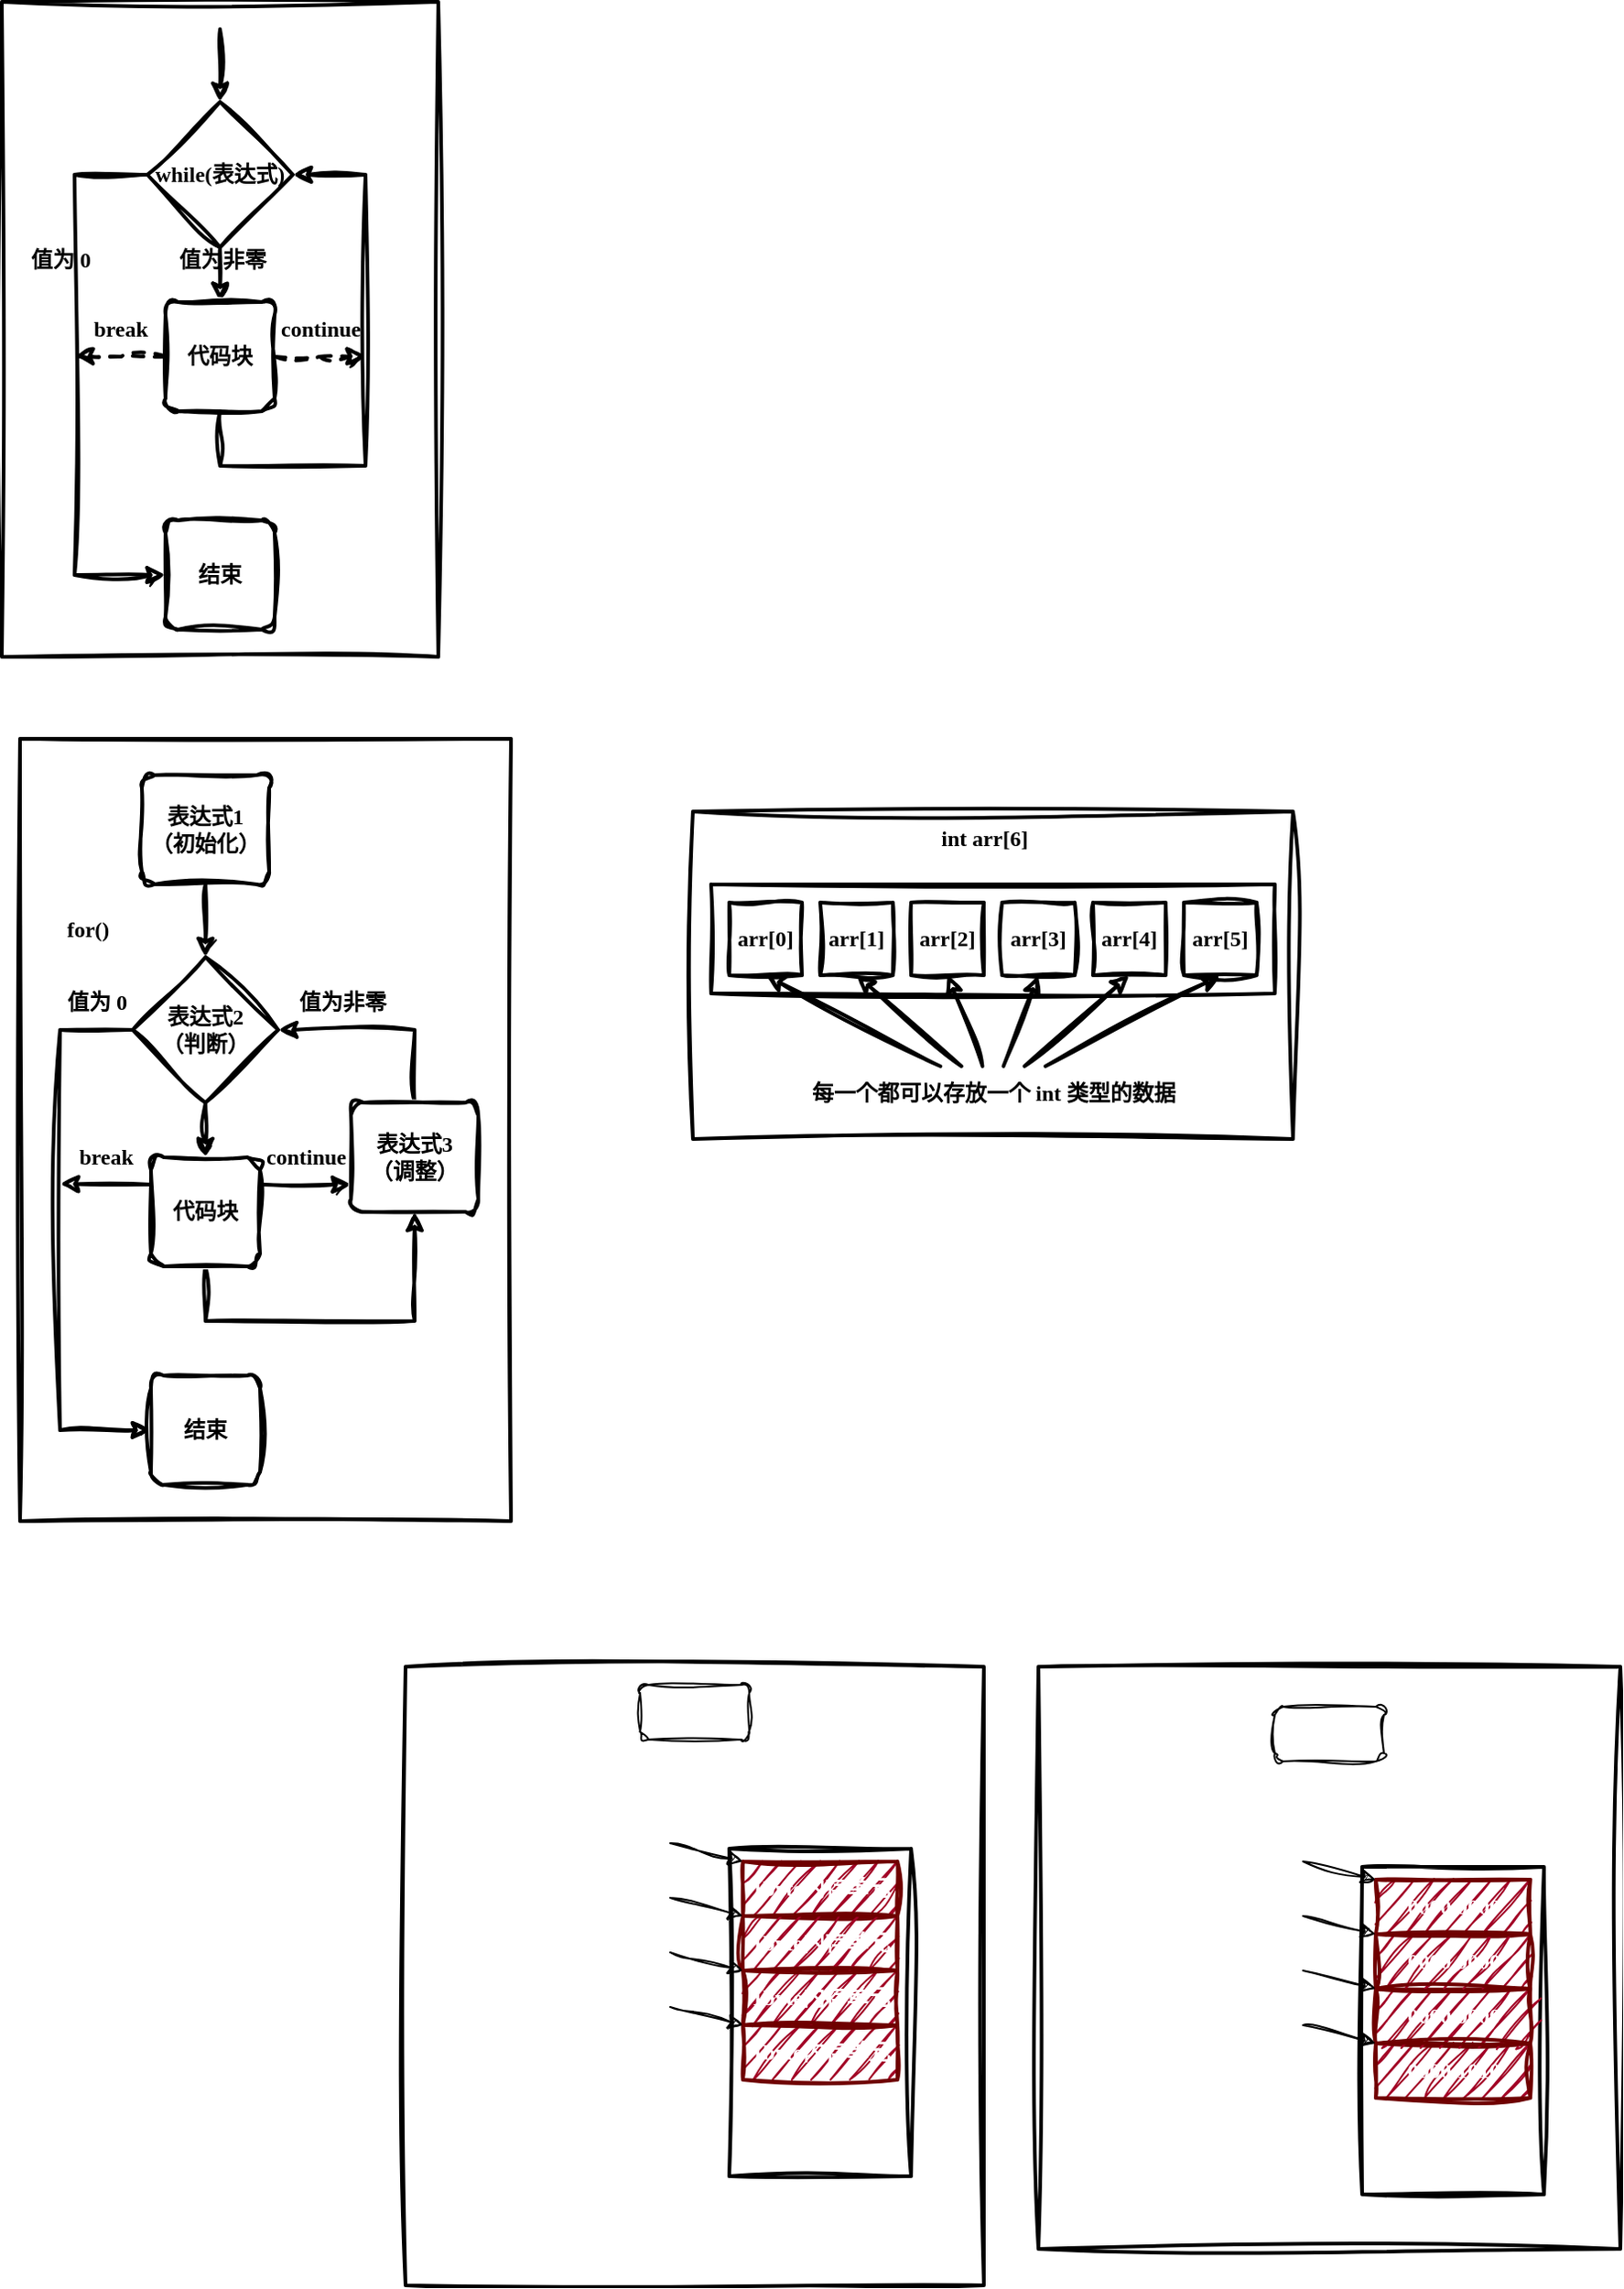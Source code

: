 <mxfile version="22.1.2" type="device">
  <diagram id="VpbXhYKfguBQtt2tWafs" name="第 1 页">
    <mxGraphModel dx="996" dy="689" grid="1" gridSize="10" guides="1" tooltips="1" connect="1" arrows="1" fold="1" page="1" pageScale="1" pageWidth="50000" pageHeight="50000" math="0" shadow="0">
      <root>
        <mxCell id="0" />
        <mxCell id="1" parent="0" />
        <mxCell id="12ClZsRuiTGmP-zSrISk-37" value="" style="rounded=0;whiteSpace=wrap;html=1;strokeWidth=2;fontFamily=Comic Sans MS;fontStyle=1;sketch=1;curveFitting=1;jiggle=2;fontColor=#FFFFFF;" vertex="1" parent="1">
          <mxGeometry x="770" y="1100" width="320" height="320" as="geometry" />
        </mxCell>
        <mxCell id="12ClZsRuiTGmP-zSrISk-38" value="" style="rounded=0;whiteSpace=wrap;html=1;strokeWidth=2;fontFamily=Comic Sans MS;fontStyle=1;sketch=1;curveFitting=1;jiggle=2;fontColor=#FFFFFF;" vertex="1" parent="1">
          <mxGeometry x="948" y="1210" width="100" height="180" as="geometry" />
        </mxCell>
        <mxCell id="12ClZsRuiTGmP-zSrISk-39" value="0000 0000" style="rounded=0;whiteSpace=wrap;html=1;strokeWidth=2;fontFamily=Comic Sans MS;fontStyle=1;sketch=1;curveFitting=1;jiggle=2;fillColor=#a20025;fontColor=#FFFFFF;strokeColor=#6F0000;" vertex="1" parent="1">
          <mxGeometry x="955.5" y="1217" width="85" height="30" as="geometry" />
        </mxCell>
        <mxCell id="12ClZsRuiTGmP-zSrISk-40" value="0000 1010" style="rounded=0;whiteSpace=wrap;html=1;strokeWidth=2;fontFamily=Comic Sans MS;fontStyle=1;sketch=1;curveFitting=1;jiggle=2;fillColor=#a20025;fontColor=#FFFFFF;strokeColor=#6F0000;" vertex="1" parent="1">
          <mxGeometry x="955.5" y="1307" width="85" height="30" as="geometry" />
        </mxCell>
        <mxCell id="12ClZsRuiTGmP-zSrISk-41" value="0000 0000" style="rounded=0;whiteSpace=wrap;html=1;strokeWidth=2;fontFamily=Comic Sans MS;fontStyle=1;sketch=1;curveFitting=1;jiggle=2;fillColor=#a20025;fontColor=#FFFFFF;strokeColor=#6F0000;" vertex="1" parent="1">
          <mxGeometry x="955.5" y="1277" width="85" height="30" as="geometry" />
        </mxCell>
        <mxCell id="12ClZsRuiTGmP-zSrISk-42" value="0000 0000" style="rounded=0;whiteSpace=wrap;html=1;strokeWidth=2;fontFamily=Comic Sans MS;fontStyle=1;sketch=1;curveFitting=1;jiggle=2;fillColor=#a20025;fontColor=#FFFFFF;strokeColor=#6F0000;" vertex="1" parent="1">
          <mxGeometry x="955.5" y="1247" width="85" height="30" as="geometry" />
        </mxCell>
        <mxCell id="12ClZsRuiTGmP-zSrISk-45" value="" style="edgeStyle=none;orthogonalLoop=1;jettySize=auto;html=1;rounded=0;entryX=0;entryY=0;entryDx=0;entryDy=0;sketch=1;curveFitting=1;jiggle=2;fontColor=#FFFFFF;" edge="1" parent="1">
          <mxGeometry width="100" relative="1" as="geometry">
            <mxPoint x="915.5" y="1207" as="sourcePoint" />
            <mxPoint x="955.5" y="1217" as="targetPoint" />
            <Array as="points" />
          </mxGeometry>
        </mxCell>
        <mxCell id="12ClZsRuiTGmP-zSrISk-46" value="" style="edgeStyle=none;orthogonalLoop=1;jettySize=auto;html=1;rounded=0;entryX=0;entryY=0;entryDx=0;entryDy=0;sketch=1;curveFitting=1;jiggle=2;fontColor=#FFFFFF;" edge="1" parent="1">
          <mxGeometry width="100" relative="1" as="geometry">
            <mxPoint x="915.5" y="1237" as="sourcePoint" />
            <mxPoint x="955.5" y="1247" as="targetPoint" />
            <Array as="points" />
          </mxGeometry>
        </mxCell>
        <mxCell id="12ClZsRuiTGmP-zSrISk-47" value="" style="edgeStyle=none;orthogonalLoop=1;jettySize=auto;html=1;rounded=0;entryX=0;entryY=0;entryDx=0;entryDy=0;sketch=1;curveFitting=1;jiggle=2;fontColor=#FFFFFF;" edge="1" parent="1">
          <mxGeometry width="100" relative="1" as="geometry">
            <mxPoint x="915.5" y="1267" as="sourcePoint" />
            <mxPoint x="955.5" y="1277" as="targetPoint" />
            <Array as="points" />
          </mxGeometry>
        </mxCell>
        <mxCell id="12ClZsRuiTGmP-zSrISk-48" value="" style="edgeStyle=none;orthogonalLoop=1;jettySize=auto;html=1;rounded=0;entryX=0;entryY=0;entryDx=0;entryDy=0;sketch=1;curveFitting=1;jiggle=2;fontColor=#FFFFFF;" edge="1" parent="1">
          <mxGeometry width="100" relative="1" as="geometry">
            <mxPoint x="915.5" y="1297" as="sourcePoint" />
            <mxPoint x="955.5" y="1307" as="targetPoint" />
            <Array as="points" />
          </mxGeometry>
        </mxCell>
        <mxCell id="12ClZsRuiTGmP-zSrISk-49" value="&lt;font face=&quot;Comic Sans MS&quot;&gt;地址: 0xffff fff1&lt;br&gt;&lt;/font&gt;" style="text;html=1;align=center;verticalAlign=middle;resizable=0;points=[];autosize=1;strokeColor=none;fillColor=none;fontStyle=1;fontColor=#FFFFFF;" vertex="1" parent="1">
          <mxGeometry x="798" y="1192" width="130" height="30" as="geometry" />
        </mxCell>
        <mxCell id="12ClZsRuiTGmP-zSrISk-50" value="地址:&amp;nbsp;&lt;font face=&quot;Comic Sans MS&quot;&gt;0xffff fff2&lt;br&gt;&lt;/font&gt;" style="text;html=1;align=center;verticalAlign=middle;resizable=0;points=[];autosize=1;strokeColor=none;fillColor=none;fontStyle=1;fontColor=#FFFFFF;" vertex="1" parent="1">
          <mxGeometry x="803" y="1222" width="120" height="30" as="geometry" />
        </mxCell>
        <mxCell id="12ClZsRuiTGmP-zSrISk-51" value="地址:&amp;nbsp;&lt;font face=&quot;Comic Sans MS&quot;&gt;0xffff fff3&lt;br&gt;&lt;/font&gt;" style="text;html=1;align=center;verticalAlign=middle;resizable=0;points=[];autosize=1;strokeColor=none;fillColor=none;fontStyle=1;fontColor=#FFFFFF;" vertex="1" parent="1">
          <mxGeometry x="803" y="1252" width="120" height="30" as="geometry" />
        </mxCell>
        <mxCell id="12ClZsRuiTGmP-zSrISk-52" value="地址:&amp;nbsp;&lt;font face=&quot;Comic Sans MS&quot;&gt;0xffff fff4&lt;br&gt;&lt;/font&gt;" style="text;html=1;align=center;verticalAlign=middle;resizable=0;points=[];autosize=1;strokeColor=none;fillColor=none;fontStyle=1;fontColor=#FFFFFF;" vertex="1" parent="1">
          <mxGeometry x="803" y="1282" width="120" height="30" as="geometry" />
        </mxCell>
        <mxCell id="12ClZsRuiTGmP-zSrISk-53" value="&lt;b&gt;4G内存条&lt;/b&gt;" style="text;html=1;align=center;verticalAlign=middle;resizable=0;points=[];autosize=1;strokeColor=none;fillColor=none;fontFamily=Comic Sans MS;fontColor=#FFFFFF;" vertex="1" parent="1">
          <mxGeometry x="960.5" y="1350" width="70" height="30" as="geometry" />
        </mxCell>
        <mxCell id="12ClZsRuiTGmP-zSrISk-34" value="" style="rounded=0;whiteSpace=wrap;html=1;strokeWidth=2;fontFamily=Comic Sans MS;fontStyle=1;sketch=1;curveFitting=1;jiggle=2;fontColor=#FFFFFF;" vertex="1" parent="1">
          <mxGeometry x="422" y="1100" width="318" height="340" as="geometry" />
        </mxCell>
        <mxCell id="12ClZsRuiTGmP-zSrISk-1" value="" style="rounded=0;whiteSpace=wrap;html=1;strokeWidth=2;fontFamily=Comic Sans MS;fontStyle=1;sketch=1;curveFitting=1;jiggle=2;fontColor=#FFFFFF;" vertex="1" parent="1">
          <mxGeometry x="600" y="1200" width="100" height="180" as="geometry" />
        </mxCell>
        <mxCell id="Fh5ZQbn-1DKgCIVVcNkT-3" value="" style="rounded=0;whiteSpace=wrap;html=1;strokeWidth=2;fontFamily=Comic Sans MS;fontStyle=1;sketch=1;curveFitting=1;jiggle=2;" parent="1" vertex="1">
          <mxGeometry x="210" y="590" width="270" height="430" as="geometry" />
        </mxCell>
        <mxCell id="Fh5ZQbn-1DKgCIVVcNkT-2" value="" style="rounded=0;whiteSpace=wrap;html=1;strokeWidth=2;fontFamily=Comic Sans MS;fontStyle=1;sketch=1;curveFitting=1;jiggle=2;" parent="1" vertex="1">
          <mxGeometry x="200" y="185" width="240" height="360" as="geometry" />
        </mxCell>
        <mxCell id="Fh5ZQbn-1DKgCIVVcNkT-1" value="" style="rounded=0;whiteSpace=wrap;html=1;strokeWidth=2;fontFamily=Comic Sans MS;fontStyle=1;sketch=1;curveFitting=1;jiggle=2;" parent="1" vertex="1">
          <mxGeometry x="580" y="630" width="330" height="180" as="geometry" />
        </mxCell>
        <mxCell id="gVhbWSDda5ePllrdZrCx-3" value="" style="rounded=0;whiteSpace=wrap;html=1;strokeWidth=2;fontFamily=Comic Sans MS;fontStyle=1;sketch=1;curveFitting=1;jiggle=2;" parent="1" vertex="1">
          <mxGeometry x="590" y="670" width="310" height="60" as="geometry" />
        </mxCell>
        <mxCell id="IA8l7WBk2pHT-wUoN89k-16" style="rounded=0;orthogonalLoop=1;jettySize=auto;html=1;exitX=0.5;exitY=1;exitDx=0;exitDy=0;exitPerimeter=0;entryX=0.5;entryY=0;entryDx=0;entryDy=0;strokeWidth=2;fontFamily=Comic Sans MS;fontStyle=1;sketch=1;curveFitting=1;jiggle=2;" parent="1" source="IA8l7WBk2pHT-wUoN89k-11" target="IA8l7WBk2pHT-wUoN89k-20" edge="1">
          <mxGeometry relative="1" as="geometry">
            <mxPoint x="320" y="390" as="targetPoint" />
          </mxGeometry>
        </mxCell>
        <mxCell id="IA8l7WBk2pHT-wUoN89k-17" style="rounded=0;orthogonalLoop=1;jettySize=auto;html=1;strokeWidth=2;entryX=1;entryY=0.5;entryDx=0;entryDy=0;fontFamily=Comic Sans MS;fontStyle=1;entryPerimeter=0;exitX=0.5;exitY=1;exitDx=0;exitDy=0;sketch=1;curveFitting=1;jiggle=2;" parent="1" source="IA8l7WBk2pHT-wUoN89k-20" target="IA8l7WBk2pHT-wUoN89k-11" edge="1">
          <mxGeometry relative="1" as="geometry">
            <mxPoint x="320" y="440" as="sourcePoint" />
            <mxPoint x="440" y="460" as="targetPoint" />
            <Array as="points">
              <mxPoint x="320" y="440" />
              <mxPoint x="400" y="440" />
              <mxPoint x="400" y="280" />
            </Array>
          </mxGeometry>
        </mxCell>
        <mxCell id="IA8l7WBk2pHT-wUoN89k-11" value="while(表达式)" style="strokeWidth=2;html=1;shape=mxgraph.flowchart.decision;whiteSpace=wrap;fontFamily=Comic Sans MS;fontStyle=1;sketch=1;curveFitting=1;jiggle=2;" parent="1" vertex="1">
          <mxGeometry x="280" y="240" width="80" height="80" as="geometry" />
        </mxCell>
        <mxCell id="IA8l7WBk2pHT-wUoN89k-18" style="rounded=0;orthogonalLoop=1;jettySize=auto;html=1;strokeWidth=2;exitX=0;exitY=0.5;exitDx=0;exitDy=0;exitPerimeter=0;entryX=0;entryY=0.5;entryDx=0;entryDy=0;fontFamily=Comic Sans MS;fontStyle=1;sketch=1;curveFitting=1;jiggle=2;" parent="1" source="IA8l7WBk2pHT-wUoN89k-11" target="IA8l7WBk2pHT-wUoN89k-21" edge="1">
          <mxGeometry relative="1" as="geometry">
            <mxPoint x="410" y="500" as="sourcePoint" />
            <mxPoint x="460" y="490" as="targetPoint" />
            <Array as="points">
              <mxPoint x="240" y="280" />
              <mxPoint x="240" y="500" />
            </Array>
          </mxGeometry>
        </mxCell>
        <mxCell id="IA8l7WBk2pHT-wUoN89k-19" style="rounded=0;orthogonalLoop=1;jettySize=auto;html=1;entryX=0.5;entryY=0;entryDx=0;entryDy=0;entryPerimeter=0;strokeWidth=2;fontFamily=Comic Sans MS;fontStyle=1;sketch=1;curveFitting=1;jiggle=2;" parent="1" target="IA8l7WBk2pHT-wUoN89k-11" edge="1">
          <mxGeometry relative="1" as="geometry">
            <mxPoint x="320" y="200" as="sourcePoint" />
            <mxPoint x="330" y="220" as="targetPoint" />
          </mxGeometry>
        </mxCell>
        <mxCell id="IA8l7WBk2pHT-wUoN89k-25" style="edgeStyle=orthogonalEdgeStyle;rounded=0;orthogonalLoop=1;jettySize=auto;html=1;exitX=0;exitY=0.5;exitDx=0;exitDy=0;strokeWidth=2;dashed=1;fontFamily=Comic Sans MS;fontStyle=1;sketch=1;curveFitting=1;jiggle=2;" parent="1" source="IA8l7WBk2pHT-wUoN89k-20" edge="1">
          <mxGeometry relative="1" as="geometry">
            <mxPoint x="240.0" y="379.667" as="targetPoint" />
          </mxGeometry>
        </mxCell>
        <mxCell id="IA8l7WBk2pHT-wUoN89k-26" style="edgeStyle=orthogonalEdgeStyle;rounded=0;orthogonalLoop=1;jettySize=auto;html=1;exitX=1;exitY=0.5;exitDx=0;exitDy=0;strokeWidth=2;dashed=1;fontFamily=Comic Sans MS;fontStyle=1;sketch=1;curveFitting=1;jiggle=2;" parent="1" source="IA8l7WBk2pHT-wUoN89k-20" edge="1">
          <mxGeometry relative="1" as="geometry">
            <mxPoint x="400" y="379.667" as="targetPoint" />
          </mxGeometry>
        </mxCell>
        <mxCell id="IA8l7WBk2pHT-wUoN89k-20" value="代码块" style="rounded=1;whiteSpace=wrap;html=1;absoluteArcSize=1;arcSize=14;strokeWidth=2;fontFamily=Comic Sans MS;fontStyle=1;sketch=1;curveFitting=1;jiggle=2;" parent="1" vertex="1">
          <mxGeometry x="290" y="350" width="60" height="60" as="geometry" />
        </mxCell>
        <mxCell id="IA8l7WBk2pHT-wUoN89k-21" value="结束" style="rounded=1;whiteSpace=wrap;html=1;absoluteArcSize=1;arcSize=14;strokeWidth=2;fontFamily=Comic Sans MS;fontStyle=1;sketch=1;curveFitting=1;jiggle=2;" parent="1" vertex="1">
          <mxGeometry x="290" y="470" width="60" height="60" as="geometry" />
        </mxCell>
        <mxCell id="IA8l7WBk2pHT-wUoN89k-23" value="&lt;font&gt;&lt;span&gt;值为 0&lt;/span&gt;&lt;/font&gt;" style="text;html=1;align=center;verticalAlign=middle;resizable=0;points=[];autosize=1;strokeColor=none;fillColor=none;strokeWidth=2;fontFamily=Comic Sans MS;fontStyle=1;sketch=1;curveFitting=1;jiggle=2;" parent="1" vertex="1">
          <mxGeometry x="202" y="312" width="60" height="30" as="geometry" />
        </mxCell>
        <mxCell id="IA8l7WBk2pHT-wUoN89k-24" value="&lt;font&gt;&lt;span&gt;值为非零&lt;/span&gt;&lt;/font&gt;" style="text;html=1;align=center;verticalAlign=middle;resizable=0;points=[];autosize=1;strokeColor=none;fillColor=none;strokeWidth=2;fontFamily=Comic Sans MS;fontStyle=1;sketch=1;curveFitting=1;jiggle=2;" parent="1" vertex="1">
          <mxGeometry x="286" y="312" width="70" height="30" as="geometry" />
        </mxCell>
        <mxCell id="IA8l7WBk2pHT-wUoN89k-27" style="rounded=0;orthogonalLoop=1;jettySize=auto;html=1;exitX=0.5;exitY=1;exitDx=0;exitDy=0;exitPerimeter=0;entryX=0.5;entryY=0;entryDx=0;entryDy=0;strokeWidth=2;fontFamily=Comic Sans MS;fontStyle=1;sketch=1;curveFitting=1;jiggle=2;" parent="1" source="IA8l7WBk2pHT-wUoN89k-29" target="IA8l7WBk2pHT-wUoN89k-34" edge="1">
          <mxGeometry relative="1" as="geometry">
            <mxPoint x="312" y="860" as="targetPoint" />
          </mxGeometry>
        </mxCell>
        <mxCell id="IA8l7WBk2pHT-wUoN89k-28" style="rounded=0;orthogonalLoop=1;jettySize=auto;html=1;strokeWidth=2;fontFamily=Comic Sans MS;fontStyle=1;entryX=1;entryY=0.5;entryDx=0;entryDy=0;entryPerimeter=0;exitX=0.5;exitY=0;exitDx=0;exitDy=0;sketch=1;curveFitting=1;jiggle=2;" parent="1" source="IA8l7WBk2pHT-wUoN89k-44" target="IA8l7WBk2pHT-wUoN89k-29" edge="1">
          <mxGeometry relative="1" as="geometry">
            <mxPoint x="512" y="750" as="targetPoint" />
            <Array as="points">
              <mxPoint x="427" y="750" />
            </Array>
          </mxGeometry>
        </mxCell>
        <mxCell id="IA8l7WBk2pHT-wUoN89k-29" value="表达式2&lt;br&gt;（判断）" style="strokeWidth=2;html=1;shape=mxgraph.flowchart.decision;whiteSpace=wrap;fontFamily=Comic Sans MS;fontStyle=1;sketch=1;curveFitting=1;jiggle=2;" parent="1" vertex="1">
          <mxGeometry x="272" y="710" width="80" height="80" as="geometry" />
        </mxCell>
        <mxCell id="IA8l7WBk2pHT-wUoN89k-30" style="rounded=0;orthogonalLoop=1;jettySize=auto;html=1;strokeWidth=2;exitX=0;exitY=0.5;exitDx=0;exitDy=0;exitPerimeter=0;entryX=0;entryY=0.5;entryDx=0;entryDy=0;fontFamily=Comic Sans MS;fontStyle=1;sketch=1;curveFitting=1;jiggle=2;" parent="1" source="IA8l7WBk2pHT-wUoN89k-29" target="IA8l7WBk2pHT-wUoN89k-35" edge="1">
          <mxGeometry relative="1" as="geometry">
            <mxPoint x="402" y="970" as="sourcePoint" />
            <mxPoint x="452" y="960" as="targetPoint" />
            <Array as="points">
              <mxPoint x="232" y="750" />
              <mxPoint x="232" y="970" />
            </Array>
          </mxGeometry>
        </mxCell>
        <mxCell id="IA8l7WBk2pHT-wUoN89k-31" style="rounded=0;orthogonalLoop=1;jettySize=auto;html=1;entryX=0.5;entryY=0;entryDx=0;entryDy=0;entryPerimeter=0;strokeWidth=2;fontFamily=Comic Sans MS;fontStyle=1;exitX=0.5;exitY=1;exitDx=0;exitDy=0;sketch=1;curveFitting=1;jiggle=2;" parent="1" source="IA8l7WBk2pHT-wUoN89k-38" target="IA8l7WBk2pHT-wUoN89k-29" edge="1">
          <mxGeometry relative="1" as="geometry">
            <mxPoint x="312" y="670" as="sourcePoint" />
            <mxPoint x="322" y="690" as="targetPoint" />
          </mxGeometry>
        </mxCell>
        <mxCell id="IA8l7WBk2pHT-wUoN89k-46" style="rounded=0;orthogonalLoop=1;jettySize=auto;html=1;exitX=0.5;exitY=1;exitDx=0;exitDy=0;entryX=0.5;entryY=1;entryDx=0;entryDy=0;strokeWidth=2;fontFamily=Comic Sans MS;fontStyle=1;sketch=1;curveFitting=1;jiggle=2;" parent="1" source="IA8l7WBk2pHT-wUoN89k-34" target="IA8l7WBk2pHT-wUoN89k-44" edge="1">
          <mxGeometry relative="1" as="geometry">
            <Array as="points">
              <mxPoint x="312" y="910" />
              <mxPoint x="427" y="910" />
            </Array>
          </mxGeometry>
        </mxCell>
        <mxCell id="IA8l7WBk2pHT-wUoN89k-47" style="rounded=0;orthogonalLoop=1;jettySize=auto;html=1;exitX=1;exitY=0.25;exitDx=0;exitDy=0;entryX=0;entryY=0.75;entryDx=0;entryDy=0;strokeWidth=2;fontFamily=Comic Sans MS;fontStyle=1;sketch=1;curveFitting=1;jiggle=2;" parent="1" source="IA8l7WBk2pHT-wUoN89k-34" target="IA8l7WBk2pHT-wUoN89k-44" edge="1">
          <mxGeometry relative="1" as="geometry" />
        </mxCell>
        <mxCell id="IA8l7WBk2pHT-wUoN89k-48" style="rounded=0;orthogonalLoop=1;jettySize=auto;html=1;exitX=0;exitY=0.25;exitDx=0;exitDy=0;strokeWidth=2;fontFamily=Comic Sans MS;fontStyle=1;sketch=1;curveFitting=1;jiggle=2;" parent="1" source="IA8l7WBk2pHT-wUoN89k-34" edge="1">
          <mxGeometry relative="1" as="geometry">
            <mxPoint x="232.0" y="834.667" as="targetPoint" />
          </mxGeometry>
        </mxCell>
        <mxCell id="IA8l7WBk2pHT-wUoN89k-34" value="代码块" style="rounded=1;whiteSpace=wrap;html=1;absoluteArcSize=1;arcSize=14;strokeWidth=2;fontFamily=Comic Sans MS;fontStyle=1;sketch=1;curveFitting=1;jiggle=2;" parent="1" vertex="1">
          <mxGeometry x="282" y="820" width="60" height="60" as="geometry" />
        </mxCell>
        <mxCell id="IA8l7WBk2pHT-wUoN89k-35" value="结束" style="rounded=1;whiteSpace=wrap;html=1;absoluteArcSize=1;arcSize=14;strokeWidth=2;fontFamily=Comic Sans MS;fontStyle=1;sketch=1;curveFitting=1;jiggle=2;" parent="1" vertex="1">
          <mxGeometry x="282" y="940" width="60" height="60" as="geometry" />
        </mxCell>
        <mxCell id="IA8l7WBk2pHT-wUoN89k-36" value="&lt;font&gt;&lt;span&gt;值为 0&lt;/span&gt;&lt;/font&gt;" style="text;html=1;align=center;verticalAlign=middle;resizable=0;points=[];autosize=1;strokeColor=none;fillColor=none;strokeWidth=2;fontFamily=Comic Sans MS;fontStyle=1;sketch=1;curveFitting=1;jiggle=2;" parent="1" vertex="1">
          <mxGeometry x="222" y="720" width="60" height="30" as="geometry" />
        </mxCell>
        <mxCell id="IA8l7WBk2pHT-wUoN89k-37" value="&lt;font&gt;&lt;span&gt;值为非零&lt;/span&gt;&lt;/font&gt;" style="text;html=1;align=center;verticalAlign=middle;resizable=0;points=[];autosize=1;strokeColor=none;fillColor=none;strokeWidth=2;fontFamily=Comic Sans MS;fontStyle=1;sketch=1;curveFitting=1;jiggle=2;" parent="1" vertex="1">
          <mxGeometry x="352" y="720" width="70" height="30" as="geometry" />
        </mxCell>
        <mxCell id="IA8l7WBk2pHT-wUoN89k-38" value="表达式1&lt;br&gt;（初始化）" style="rounded=1;whiteSpace=wrap;html=1;absoluteArcSize=1;arcSize=14;strokeWidth=2;fontFamily=Comic Sans MS;fontStyle=1;sketch=1;curveFitting=1;jiggle=2;" parent="1" vertex="1">
          <mxGeometry x="277" y="610" width="70" height="60" as="geometry" />
        </mxCell>
        <mxCell id="IA8l7WBk2pHT-wUoN89k-41" value="continue" style="text;html=1;align=center;verticalAlign=middle;resizable=0;points=[];autosize=1;strokeColor=none;fillColor=none;strokeWidth=2;fontFamily=Comic Sans MS;fontStyle=1;sketch=1;curveFitting=1;jiggle=2;" parent="1" vertex="1">
          <mxGeometry x="340" y="350" width="70" height="30" as="geometry" />
        </mxCell>
        <mxCell id="IA8l7WBk2pHT-wUoN89k-43" value="break" style="text;html=1;align=center;verticalAlign=middle;resizable=0;points=[];autosize=1;strokeColor=none;fillColor=none;strokeWidth=2;fontFamily=Comic Sans MS;fontStyle=1;sketch=1;curveFitting=1;jiggle=2;" parent="1" vertex="1">
          <mxGeometry x="235" y="350" width="60" height="30" as="geometry" />
        </mxCell>
        <mxCell id="IA8l7WBk2pHT-wUoN89k-44" value="表达式3&lt;br&gt;（调整）" style="rounded=1;whiteSpace=wrap;html=1;absoluteArcSize=1;arcSize=14;strokeWidth=2;fontFamily=Comic Sans MS;fontStyle=1;sketch=1;curveFitting=1;jiggle=2;" parent="1" vertex="1">
          <mxGeometry x="392" y="790" width="70" height="60" as="geometry" />
        </mxCell>
        <mxCell id="IA8l7WBk2pHT-wUoN89k-49" value="continue" style="text;html=1;align=center;verticalAlign=middle;resizable=0;points=[];autosize=1;strokeColor=none;fillColor=none;strokeWidth=2;fontFamily=Comic Sans MS;fontStyle=1;sketch=1;curveFitting=1;jiggle=2;" parent="1" vertex="1">
          <mxGeometry x="332" y="805" width="70" height="30" as="geometry" />
        </mxCell>
        <mxCell id="IA8l7WBk2pHT-wUoN89k-50" value="break" style="text;html=1;align=center;verticalAlign=middle;resizable=0;points=[];autosize=1;strokeColor=none;fillColor=none;strokeWidth=2;fontFamily=Comic Sans MS;fontStyle=1;sketch=1;curveFitting=1;jiggle=2;" parent="1" vertex="1">
          <mxGeometry x="227" y="805" width="60" height="30" as="geometry" />
        </mxCell>
        <mxCell id="IA8l7WBk2pHT-wUoN89k-51" value="for()" style="text;html=1;align=center;verticalAlign=middle;resizable=0;points=[];autosize=1;strokeColor=none;fillColor=none;strokeWidth=2;fontFamily=Comic Sans MS;fontStyle=1;sketch=1;curveFitting=1;jiggle=2;" parent="1" vertex="1">
          <mxGeometry x="222" y="680" width="50" height="30" as="geometry" />
        </mxCell>
        <mxCell id="1k6w16RIIa3r9uEWh7BL-1" value="arr[0]" style="rounded=0;whiteSpace=wrap;html=1;strokeWidth=2;fontFamily=Comic Sans MS;fontStyle=1;sketch=1;curveFitting=1;jiggle=2;" parent="1" vertex="1">
          <mxGeometry x="600" y="680" width="40" height="40" as="geometry" />
        </mxCell>
        <mxCell id="1k6w16RIIa3r9uEWh7BL-2" value="arr[1]" style="rounded=0;whiteSpace=wrap;html=1;strokeWidth=2;fontFamily=Comic Sans MS;fontStyle=1;sketch=1;curveFitting=1;jiggle=2;" parent="1" vertex="1">
          <mxGeometry x="650" y="680" width="40" height="40" as="geometry" />
        </mxCell>
        <mxCell id="1k6w16RIIa3r9uEWh7BL-3" value="arr[2]" style="rounded=0;whiteSpace=wrap;html=1;strokeWidth=2;fontFamily=Comic Sans MS;fontStyle=1;sketch=1;curveFitting=1;jiggle=2;" parent="1" vertex="1">
          <mxGeometry x="700" y="680" width="40" height="40" as="geometry" />
        </mxCell>
        <mxCell id="gVhbWSDda5ePllrdZrCx-1" value="arr[3]" style="rounded=0;whiteSpace=wrap;html=1;strokeWidth=2;fontFamily=Comic Sans MS;fontStyle=1;sketch=1;curveFitting=1;jiggle=2;" parent="1" vertex="1">
          <mxGeometry x="750" y="680" width="40" height="40" as="geometry" />
        </mxCell>
        <mxCell id="gVhbWSDda5ePllrdZrCx-2" value="arr[4]" style="rounded=0;whiteSpace=wrap;html=1;strokeWidth=2;fontFamily=Comic Sans MS;fontStyle=1;sketch=1;curveFitting=1;jiggle=2;" parent="1" vertex="1">
          <mxGeometry x="800" y="680" width="40" height="40" as="geometry" />
        </mxCell>
        <mxCell id="gVhbWSDda5ePllrdZrCx-4" value="arr[5]" style="rounded=0;whiteSpace=wrap;html=1;strokeWidth=2;fontFamily=Comic Sans MS;fontStyle=1;sketch=1;curveFitting=1;jiggle=2;" parent="1" vertex="1">
          <mxGeometry x="850" y="680" width="40" height="40" as="geometry" />
        </mxCell>
        <mxCell id="gVhbWSDda5ePllrdZrCx-5" value="int arr[6]" style="text;html=1;align=center;verticalAlign=middle;resizable=0;points=[];autosize=1;strokeColor=none;fillColor=none;strokeWidth=2;fontFamily=Comic Sans MS;fontStyle=1;sketch=1;curveFitting=1;jiggle=2;" parent="1" vertex="1">
          <mxGeometry x="700" y="630" width="80" height="30" as="geometry" />
        </mxCell>
        <mxCell id="gVhbWSDda5ePllrdZrCx-7" style="rounded=0;orthogonalLoop=1;jettySize=auto;html=1;entryX=0.5;entryY=1;entryDx=0;entryDy=0;strokeWidth=2;fontFamily=Comic Sans MS;fontStyle=1;sketch=1;curveFitting=1;jiggle=2;" parent="1" source="gVhbWSDda5ePllrdZrCx-8" target="1k6w16RIIa3r9uEWh7BL-1" edge="1">
          <mxGeometry relative="1" as="geometry">
            <mxPoint x="620" y="760" as="sourcePoint" />
            <mxPoint x="640" y="770" as="targetPoint" />
          </mxGeometry>
        </mxCell>
        <mxCell id="gVhbWSDda5ePllrdZrCx-8" value="每一个都可以存放一个 int 类型的数据" style="text;html=1;align=center;verticalAlign=middle;resizable=0;points=[];autosize=1;strokeColor=none;fillColor=none;strokeWidth=2;fontFamily=Comic Sans MS;fontStyle=1;sketch=1;curveFitting=1;jiggle=2;" parent="1" vertex="1">
          <mxGeometry x="630" y="770" width="230" height="30" as="geometry" />
        </mxCell>
        <mxCell id="gVhbWSDda5ePllrdZrCx-9" style="rounded=0;orthogonalLoop=1;jettySize=auto;html=1;entryX=0.5;entryY=1;entryDx=0;entryDy=0;strokeWidth=2;fontFamily=Comic Sans MS;fontStyle=1;sketch=1;curveFitting=1;jiggle=2;" parent="1" source="gVhbWSDda5ePllrdZrCx-8" target="1k6w16RIIa3r9uEWh7BL-2" edge="1">
          <mxGeometry relative="1" as="geometry">
            <mxPoint x="692" y="780" as="sourcePoint" />
            <mxPoint x="630" y="730" as="targetPoint" />
          </mxGeometry>
        </mxCell>
        <mxCell id="gVhbWSDda5ePllrdZrCx-10" style="rounded=0;orthogonalLoop=1;jettySize=auto;html=1;entryX=0.5;entryY=1;entryDx=0;entryDy=0;strokeWidth=2;fontFamily=Comic Sans MS;fontStyle=1;sketch=1;curveFitting=1;jiggle=2;" parent="1" source="gVhbWSDda5ePllrdZrCx-8" target="1k6w16RIIa3r9uEWh7BL-3" edge="1">
          <mxGeometry relative="1" as="geometry">
            <mxPoint x="703" y="780" as="sourcePoint" />
            <mxPoint x="680" y="730" as="targetPoint" />
          </mxGeometry>
        </mxCell>
        <mxCell id="gVhbWSDda5ePllrdZrCx-11" style="rounded=0;orthogonalLoop=1;jettySize=auto;html=1;entryX=0.5;entryY=1;entryDx=0;entryDy=0;strokeWidth=2;fontFamily=Comic Sans MS;fontStyle=1;sketch=1;curveFitting=1;jiggle=2;" parent="1" source="gVhbWSDda5ePllrdZrCx-8" target="gVhbWSDda5ePllrdZrCx-1" edge="1">
          <mxGeometry relative="1" as="geometry">
            <mxPoint x="715" y="780" as="sourcePoint" />
            <mxPoint x="730" y="730" as="targetPoint" />
          </mxGeometry>
        </mxCell>
        <mxCell id="gVhbWSDda5ePllrdZrCx-12" style="rounded=0;orthogonalLoop=1;jettySize=auto;html=1;entryX=0.5;entryY=1;entryDx=0;entryDy=0;strokeWidth=2;fontFamily=Comic Sans MS;fontStyle=1;sketch=1;curveFitting=1;jiggle=2;" parent="1" source="gVhbWSDda5ePllrdZrCx-8" target="gVhbWSDda5ePllrdZrCx-2" edge="1">
          <mxGeometry relative="1" as="geometry">
            <mxPoint x="726" y="780" as="sourcePoint" />
            <mxPoint x="780" y="730" as="targetPoint" />
          </mxGeometry>
        </mxCell>
        <mxCell id="gVhbWSDda5ePllrdZrCx-13" style="rounded=0;orthogonalLoop=1;jettySize=auto;html=1;entryX=0.5;entryY=1;entryDx=0;entryDy=0;strokeWidth=2;fontFamily=Comic Sans MS;fontStyle=1;sketch=1;curveFitting=1;jiggle=2;" parent="1" source="gVhbWSDda5ePllrdZrCx-8" target="gVhbWSDda5ePllrdZrCx-4" edge="1">
          <mxGeometry relative="1" as="geometry">
            <mxPoint x="738" y="780" as="sourcePoint" />
            <mxPoint x="830" y="730" as="targetPoint" />
          </mxGeometry>
        </mxCell>
        <mxCell id="12ClZsRuiTGmP-zSrISk-2" value="1byte内存单元" style="rounded=0;whiteSpace=wrap;html=1;strokeWidth=2;fontFamily=Comic Sans MS;fontStyle=1;sketch=1;curveFitting=1;jiggle=2;fillColor=#a20025;fontColor=#FFFFFF;strokeColor=#6F0000;" vertex="1" parent="1">
          <mxGeometry x="607.5" y="1207" width="85" height="30" as="geometry" />
        </mxCell>
        <mxCell id="12ClZsRuiTGmP-zSrISk-5" value="1byte内存单元" style="rounded=0;whiteSpace=wrap;html=1;strokeWidth=2;fontFamily=Comic Sans MS;fontStyle=1;sketch=1;curveFitting=1;jiggle=2;fillColor=#a20025;fontColor=#FFFFFF;strokeColor=#6F0000;" vertex="1" parent="1">
          <mxGeometry x="607.5" y="1297" width="85" height="30" as="geometry" />
        </mxCell>
        <mxCell id="12ClZsRuiTGmP-zSrISk-4" value="1byte内存单元" style="rounded=0;whiteSpace=wrap;html=1;strokeWidth=2;fontFamily=Comic Sans MS;fontStyle=1;sketch=1;curveFitting=1;jiggle=2;fillColor=#a20025;fontColor=#FFFFFF;strokeColor=#6F0000;" vertex="1" parent="1">
          <mxGeometry x="607.5" y="1267" width="85" height="30" as="geometry" />
        </mxCell>
        <mxCell id="12ClZsRuiTGmP-zSrISk-3" value="1byte内存单元" style="rounded=0;whiteSpace=wrap;html=1;strokeWidth=2;fontFamily=Comic Sans MS;fontStyle=1;sketch=1;curveFitting=1;jiggle=2;fillColor=#a20025;fontColor=#FFFFFF;strokeColor=#6F0000;" vertex="1" parent="1">
          <mxGeometry x="607.5" y="1237" width="85" height="30" as="geometry" />
        </mxCell>
        <mxCell id="12ClZsRuiTGmP-zSrISk-6" value="&lt;font face=&quot;Comic Sans MS&quot;&gt;int a;&lt;/font&gt;&amp;nbsp;&amp;nbsp;&lt;font face=&quot;Comic Sans MS&quot;&gt;&lt;br&gt;&lt;/font&gt;" style="text;html=1;align=center;verticalAlign=middle;resizable=0;points=[];autosize=1;strokeColor=default;fillColor=none;fontStyle=1;labelBorderColor=none;glass=0;rounded=1;sketch=1;curveFitting=1;jiggle=2;shadow=0;fontColor=#FFFFFF;" vertex="1" parent="1">
          <mxGeometry x="551" y="1110" width="60" height="30" as="geometry" />
        </mxCell>
        <mxCell id="12ClZsRuiTGmP-zSrISk-7" value="&lt;font face=&quot;Comic Sans MS&quot;&gt;&lt;font style=&quot;font-weight: 700;&quot;&gt;① 由于类型是 int, 因此申请 4 byte 的连续内存空间&lt;/font&gt;&amp;nbsp;&lt;/font&gt;" style="text;html=1;align=center;verticalAlign=middle;resizable=0;points=[];autosize=1;strokeColor=none;fillColor=none;fontColor=#FFFFFF;" vertex="1" parent="1">
          <mxGeometry x="422" y="1152" width="320" height="30" as="geometry" />
        </mxCell>
        <mxCell id="12ClZsRuiTGmP-zSrISk-9" value="" style="edgeStyle=none;orthogonalLoop=1;jettySize=auto;html=1;rounded=0;entryX=0;entryY=0;entryDx=0;entryDy=0;sketch=1;curveFitting=1;jiggle=2;fontColor=#FFFFFF;" edge="1" parent="1">
          <mxGeometry width="100" relative="1" as="geometry">
            <mxPoint x="567.5" y="1197" as="sourcePoint" />
            <mxPoint x="607.5" y="1207" as="targetPoint" />
            <Array as="points" />
          </mxGeometry>
        </mxCell>
        <mxCell id="12ClZsRuiTGmP-zSrISk-10" value="" style="edgeStyle=none;orthogonalLoop=1;jettySize=auto;html=1;rounded=0;entryX=0;entryY=0;entryDx=0;entryDy=0;sketch=1;curveFitting=1;jiggle=2;fontColor=#FFFFFF;" edge="1" parent="1">
          <mxGeometry width="100" relative="1" as="geometry">
            <mxPoint x="567.5" y="1227" as="sourcePoint" />
            <mxPoint x="607.5" y="1237" as="targetPoint" />
            <Array as="points" />
          </mxGeometry>
        </mxCell>
        <mxCell id="12ClZsRuiTGmP-zSrISk-11" value="" style="edgeStyle=none;orthogonalLoop=1;jettySize=auto;html=1;rounded=0;entryX=0;entryY=0;entryDx=0;entryDy=0;sketch=1;curveFitting=1;jiggle=2;fontColor=#FFFFFF;" edge="1" parent="1">
          <mxGeometry width="100" relative="1" as="geometry">
            <mxPoint x="567.5" y="1257" as="sourcePoint" />
            <mxPoint x="607.5" y="1267" as="targetPoint" />
            <Array as="points" />
          </mxGeometry>
        </mxCell>
        <mxCell id="12ClZsRuiTGmP-zSrISk-12" value="" style="edgeStyle=none;orthogonalLoop=1;jettySize=auto;html=1;rounded=0;entryX=0;entryY=0;entryDx=0;entryDy=0;sketch=1;curveFitting=1;jiggle=2;fontColor=#FFFFFF;" edge="1" parent="1">
          <mxGeometry width="100" relative="1" as="geometry">
            <mxPoint x="567.5" y="1287" as="sourcePoint" />
            <mxPoint x="607.5" y="1297" as="targetPoint" />
            <Array as="points" />
          </mxGeometry>
        </mxCell>
        <mxCell id="12ClZsRuiTGmP-zSrISk-13" value="&lt;font face=&quot;Comic Sans MS&quot;&gt;地址: 0xffff fff1&lt;br&gt;&lt;/font&gt;" style="text;html=1;align=center;verticalAlign=middle;resizable=0;points=[];autosize=1;strokeColor=none;fillColor=none;fontStyle=1;fontColor=#FFFFFF;" vertex="1" parent="1">
          <mxGeometry x="450" y="1182" width="130" height="30" as="geometry" />
        </mxCell>
        <mxCell id="12ClZsRuiTGmP-zSrISk-14" value="地址:&amp;nbsp;&lt;font face=&quot;Comic Sans MS&quot;&gt;0xffff fff2&lt;br&gt;&lt;/font&gt;" style="text;html=1;align=center;verticalAlign=middle;resizable=0;points=[];autosize=1;strokeColor=none;fillColor=none;fontStyle=1;fontColor=#FFFFFF;" vertex="1" parent="1">
          <mxGeometry x="455" y="1212" width="120" height="30" as="geometry" />
        </mxCell>
        <mxCell id="12ClZsRuiTGmP-zSrISk-15" value="地址:&amp;nbsp;&lt;font face=&quot;Comic Sans MS&quot;&gt;0xffff fff3&lt;br&gt;&lt;/font&gt;" style="text;html=1;align=center;verticalAlign=middle;resizable=0;points=[];autosize=1;strokeColor=none;fillColor=none;fontStyle=1;fontColor=#FFFFFF;" vertex="1" parent="1">
          <mxGeometry x="455" y="1242" width="120" height="30" as="geometry" />
        </mxCell>
        <mxCell id="12ClZsRuiTGmP-zSrISk-16" value="地址:&amp;nbsp;&lt;font face=&quot;Comic Sans MS&quot;&gt;0xffff fff4&lt;br&gt;&lt;/font&gt;" style="text;html=1;align=center;verticalAlign=middle;resizable=0;points=[];autosize=1;strokeColor=none;fillColor=none;fontStyle=1;fontColor=#FFFFFF;" vertex="1" parent="1">
          <mxGeometry x="455" y="1272" width="120" height="30" as="geometry" />
        </mxCell>
        <mxCell id="12ClZsRuiTGmP-zSrISk-17" value="&lt;b&gt;4G内存条&lt;/b&gt;" style="text;html=1;align=center;verticalAlign=middle;resizable=0;points=[];autosize=1;strokeColor=none;fillColor=none;fontFamily=Comic Sans MS;fontColor=#FFFFFF;" vertex="1" parent="1">
          <mxGeometry x="612.5" y="1340" width="70" height="30" as="geometry" />
        </mxCell>
        <mxCell id="12ClZsRuiTGmP-zSrISk-18" value="&lt;font face=&quot;Comic Sans MS&quot;&gt;&lt;font style=&quot;font-weight: 700;&quot;&gt;② 内存空间的第一个指针作为该变量的标识符&lt;br&gt;同时用户自己定义的变量名也是该变量的标识符&lt;br&gt;&lt;/font&gt;&lt;/font&gt;" style="text;html=1;align=center;verticalAlign=middle;resizable=0;points=[];autosize=1;strokeColor=none;fillColor=none;fontColor=#FFFFFF;" vertex="1" parent="1">
          <mxGeometry x="442" y="1390" width="280" height="40" as="geometry" />
        </mxCell>
        <mxCell id="12ClZsRuiTGmP-zSrISk-55" value="&lt;font face=&quot;Comic Sans MS&quot;&gt;a=10;&lt;/font&gt;&lt;font face=&quot;Comic Sans MS&quot;&gt;&lt;br&gt;&lt;/font&gt;" style="text;html=1;align=center;verticalAlign=middle;resizable=0;points=[];autosize=1;strokeColor=default;fillColor=none;fontStyle=1;labelBorderColor=none;glass=0;rounded=1;sketch=1;curveFitting=1;jiggle=2;shadow=0;fontColor=#FFFFFF;" vertex="1" parent="1">
          <mxGeometry x="900" y="1122" width="60" height="30" as="geometry" />
        </mxCell>
        <mxCell id="12ClZsRuiTGmP-zSrISk-56" value="&lt;font face=&quot;Comic Sans MS&quot;&gt;&lt;font style=&quot;font-weight: 700;&quot;&gt;③ 把 10 对于的二进制数分四字节存入内存空间中&lt;br&gt;&lt;/font&gt;&lt;/font&gt;" style="text;html=1;align=center;verticalAlign=middle;resizable=0;points=[];autosize=1;strokeColor=none;fillColor=none;fontColor=#FFFFFF;" vertex="1" parent="1">
          <mxGeometry x="785" y="1162" width="290" height="30" as="geometry" />
        </mxCell>
      </root>
    </mxGraphModel>
  </diagram>
</mxfile>
